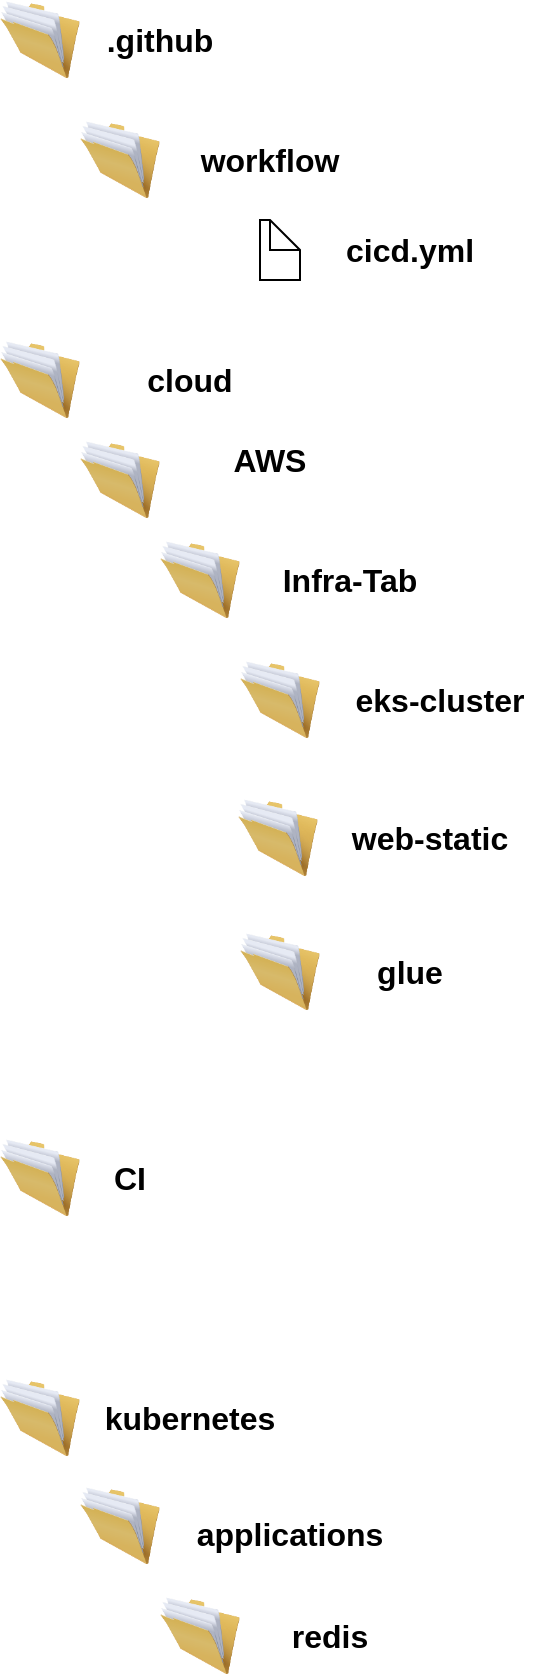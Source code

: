 <mxfile version="21.7.1" type="github">
  <diagram name="Página-1" id="TD3UC1gxRgC4CrVnh2Rm">
    <mxGraphModel dx="2440" dy="892" grid="1" gridSize="10" guides="1" tooltips="1" connect="1" arrows="1" fold="1" page="1" pageScale="1" pageWidth="827" pageHeight="1169" math="0" shadow="0">
      <root>
        <mxCell id="0" />
        <mxCell id="1" parent="0" />
        <mxCell id="D6mrxB-c_qmbISeZ87xG-1" value="" style="image;html=1;image=img/lib/clip_art/general/Full_Folder_128x128.png" vertex="1" parent="1">
          <mxGeometry x="40" y="40" width="40" height="40" as="geometry" />
        </mxCell>
        <mxCell id="D6mrxB-c_qmbISeZ87xG-16" value="&lt;font size=&quot;1&quot; style=&quot;&quot;&gt;&lt;b style=&quot;font-size: 16px;&quot;&gt;.github&lt;/b&gt;&lt;/font&gt;" style="text;html=1;strokeColor=none;fillColor=none;align=center;verticalAlign=middle;whiteSpace=wrap;rounded=0;" vertex="1" parent="1">
          <mxGeometry x="100" y="50" width="40" height="20" as="geometry" />
        </mxCell>
        <mxCell id="D6mrxB-c_qmbISeZ87xG-35" value="" style="image;html=1;image=img/lib/clip_art/general/Full_Folder_128x128.png" vertex="1" parent="1">
          <mxGeometry x="80" y="100" width="40" height="40" as="geometry" />
        </mxCell>
        <mxCell id="D6mrxB-c_qmbISeZ87xG-36" value="&lt;font size=&quot;1&quot; style=&quot;&quot;&gt;&lt;b style=&quot;font-size: 16px;&quot;&gt;workflow&lt;/b&gt;&lt;/font&gt;" style="text;html=1;strokeColor=none;fillColor=none;align=center;verticalAlign=middle;whiteSpace=wrap;rounded=0;" vertex="1" parent="1">
          <mxGeometry x="140" y="110" width="70" height="20" as="geometry" />
        </mxCell>
        <mxCell id="D6mrxB-c_qmbISeZ87xG-38" value="" style="image;html=1;image=img/lib/clip_art/general/Full_Folder_128x128.png" vertex="1" parent="1">
          <mxGeometry x="40" y="210" width="40" height="40" as="geometry" />
        </mxCell>
        <mxCell id="D6mrxB-c_qmbISeZ87xG-39" value="" style="image;html=1;image=img/lib/clip_art/general/Full_Folder_128x128.png" vertex="1" parent="1">
          <mxGeometry x="80" y="260" width="40" height="40" as="geometry" />
        </mxCell>
        <mxCell id="D6mrxB-c_qmbISeZ87xG-40" value="" style="image;html=1;image=img/lib/clip_art/general/Full_Folder_128x128.png" vertex="1" parent="1">
          <mxGeometry x="120" y="310" width="40" height="40" as="geometry" />
        </mxCell>
        <mxCell id="D6mrxB-c_qmbISeZ87xG-41" value="&lt;font size=&quot;1&quot; style=&quot;&quot;&gt;&lt;b style=&quot;font-size: 16px;&quot;&gt;cloud&lt;/b&gt;&lt;/font&gt;" style="text;html=1;strokeColor=none;fillColor=none;align=center;verticalAlign=middle;whiteSpace=wrap;rounded=0;" vertex="1" parent="1">
          <mxGeometry x="100" y="220" width="70" height="20" as="geometry" />
        </mxCell>
        <mxCell id="D6mrxB-c_qmbISeZ87xG-42" value="&lt;font size=&quot;1&quot; style=&quot;&quot;&gt;&lt;b style=&quot;font-size: 16px;&quot;&gt;AWS&lt;br&gt;&lt;br&gt;&lt;/b&gt;&lt;/font&gt;" style="text;html=1;strokeColor=none;fillColor=none;align=center;verticalAlign=middle;whiteSpace=wrap;rounded=0;" vertex="1" parent="1">
          <mxGeometry x="140" y="270" width="70" height="20" as="geometry" />
        </mxCell>
        <mxCell id="D6mrxB-c_qmbISeZ87xG-43" value="&lt;span style=&quot;font-size: 16px;&quot;&gt;&lt;b&gt;Infra-Tab&lt;/b&gt;&lt;/span&gt;" style="text;html=1;strokeColor=none;fillColor=none;align=center;verticalAlign=middle;whiteSpace=wrap;rounded=0;" vertex="1" parent="1">
          <mxGeometry x="180" y="320" width="70" height="20" as="geometry" />
        </mxCell>
        <mxCell id="D6mrxB-c_qmbISeZ87xG-44" value="" style="image;html=1;image=img/lib/clip_art/general/Full_Folder_128x128.png" vertex="1" parent="1">
          <mxGeometry x="40" y="609" width="40" height="40" as="geometry" />
        </mxCell>
        <mxCell id="D6mrxB-c_qmbISeZ87xG-45" value="&lt;span style=&quot;font-size: 16px;&quot;&gt;&lt;b&gt;CI&lt;/b&gt;&lt;/span&gt;" style="text;html=1;strokeColor=none;fillColor=none;align=center;verticalAlign=middle;whiteSpace=wrap;rounded=0;" vertex="1" parent="1">
          <mxGeometry x="70" y="619" width="70" height="20" as="geometry" />
        </mxCell>
        <mxCell id="D6mrxB-c_qmbISeZ87xG-46" value="" style="image;html=1;image=img/lib/clip_art/general/Full_Folder_128x128.png" vertex="1" parent="1">
          <mxGeometry x="40" y="729" width="40" height="40" as="geometry" />
        </mxCell>
        <mxCell id="D6mrxB-c_qmbISeZ87xG-47" value="" style="image;html=1;image=img/lib/clip_art/general/Full_Folder_128x128.png" vertex="1" parent="1">
          <mxGeometry x="80" y="783" width="40" height="40" as="geometry" />
        </mxCell>
        <mxCell id="D6mrxB-c_qmbISeZ87xG-48" value="&lt;span style=&quot;font-size: 16px;&quot;&gt;&lt;b&gt;kubernetes&lt;/b&gt;&lt;/span&gt;" style="text;html=1;strokeColor=none;fillColor=none;align=center;verticalAlign=middle;whiteSpace=wrap;rounded=0;" vertex="1" parent="1">
          <mxGeometry x="100" y="739" width="70" height="20" as="geometry" />
        </mxCell>
        <mxCell id="D6mrxB-c_qmbISeZ87xG-49" value="&lt;span style=&quot;font-size: 16px;&quot;&gt;&lt;b&gt;applications&lt;br&gt;&lt;/b&gt;&lt;/span&gt;" style="text;html=1;strokeColor=none;fillColor=none;align=center;verticalAlign=middle;whiteSpace=wrap;rounded=0;" vertex="1" parent="1">
          <mxGeometry x="150" y="797" width="70" height="20" as="geometry" />
        </mxCell>
        <mxCell id="D6mrxB-c_qmbISeZ87xG-50" value="" style="image;html=1;image=img/lib/clip_art/general/Full_Folder_128x128.png" vertex="1" parent="1">
          <mxGeometry x="120" y="838" width="40" height="40" as="geometry" />
        </mxCell>
        <mxCell id="D6mrxB-c_qmbISeZ87xG-51" value="&lt;span style=&quot;font-size: 16px;&quot;&gt;&lt;b&gt;redis&lt;/b&gt;&lt;/span&gt;" style="text;html=1;strokeColor=none;fillColor=none;align=center;verticalAlign=middle;whiteSpace=wrap;rounded=0;" vertex="1" parent="1">
          <mxGeometry x="170" y="848" width="70" height="20" as="geometry" />
        </mxCell>
        <mxCell id="D6mrxB-c_qmbISeZ87xG-54" value="" style="shape=mxgraph.bpmn.data;labelPosition=center;verticalLabelPosition=bottom;align=center;verticalAlign=top;size=15;html=1;" vertex="1" parent="1">
          <mxGeometry x="170" y="150" width="20" height="30" as="geometry" />
        </mxCell>
        <mxCell id="D6mrxB-c_qmbISeZ87xG-55" value="&lt;font size=&quot;1&quot; style=&quot;&quot;&gt;&lt;b style=&quot;font-size: 16px;&quot;&gt;cicd.yml&lt;br&gt;&lt;/b&gt;&lt;/font&gt;" style="text;html=1;strokeColor=none;fillColor=none;align=center;verticalAlign=middle;whiteSpace=wrap;rounded=0;" vertex="1" parent="1">
          <mxGeometry x="210" y="155" width="70" height="20" as="geometry" />
        </mxCell>
        <mxCell id="D6mrxB-c_qmbISeZ87xG-56" value="" style="image;html=1;image=img/lib/clip_art/general/Full_Folder_128x128.png" vertex="1" parent="1">
          <mxGeometry x="160" y="370" width="40" height="40" as="geometry" />
        </mxCell>
        <mxCell id="D6mrxB-c_qmbISeZ87xG-57" value="" style="image;html=1;image=img/lib/clip_art/general/Full_Folder_128x128.png" vertex="1" parent="1">
          <mxGeometry x="159" y="439" width="40" height="40" as="geometry" />
        </mxCell>
        <mxCell id="D6mrxB-c_qmbISeZ87xG-58" value="" style="image;html=1;image=img/lib/clip_art/general/Full_Folder_128x128.png" vertex="1" parent="1">
          <mxGeometry x="160" y="506" width="40" height="40" as="geometry" />
        </mxCell>
        <mxCell id="D6mrxB-c_qmbISeZ87xG-59" value="&lt;span style=&quot;font-size: 16px;&quot;&gt;&lt;b&gt;eks-cluster&lt;/b&gt;&lt;/span&gt;" style="text;html=1;strokeColor=none;fillColor=none;align=center;verticalAlign=middle;whiteSpace=wrap;rounded=0;" vertex="1" parent="1">
          <mxGeometry x="210" y="380" width="100" height="20" as="geometry" />
        </mxCell>
        <mxCell id="D6mrxB-c_qmbISeZ87xG-60" value="&lt;span style=&quot;font-size: 16px;&quot;&gt;&lt;b&gt;web-static&lt;/b&gt;&lt;/span&gt;" style="text;html=1;strokeColor=none;fillColor=none;align=center;verticalAlign=middle;whiteSpace=wrap;rounded=0;" vertex="1" parent="1">
          <mxGeometry x="210" y="449" width="90" height="20" as="geometry" />
        </mxCell>
        <mxCell id="D6mrxB-c_qmbISeZ87xG-61" value="&lt;span style=&quot;font-size: 16px;&quot;&gt;&lt;b&gt;glue&lt;/b&gt;&lt;/span&gt;" style="text;html=1;strokeColor=none;fillColor=none;align=center;verticalAlign=middle;whiteSpace=wrap;rounded=0;" vertex="1" parent="1">
          <mxGeometry x="210" y="516" width="70" height="20" as="geometry" />
        </mxCell>
      </root>
    </mxGraphModel>
  </diagram>
</mxfile>
